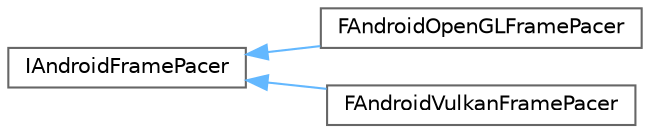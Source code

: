 digraph "Graphical Class Hierarchy"
{
 // INTERACTIVE_SVG=YES
 // LATEX_PDF_SIZE
  bgcolor="transparent";
  edge [fontname=Helvetica,fontsize=10,labelfontname=Helvetica,labelfontsize=10];
  node [fontname=Helvetica,fontsize=10,shape=box,height=0.2,width=0.4];
  rankdir="LR";
  Node0 [id="Node000000",label="IAndroidFramePacer",height=0.2,width=0.4,color="grey40", fillcolor="white", style="filled",URL="$dd/d30/structIAndroidFramePacer.html",tooltip="Android implementation of FGenericPlatformRHIFramePacer."];
  Node0 -> Node1 [id="edge5309_Node000000_Node000001",dir="back",color="steelblue1",style="solid",tooltip=" "];
  Node1 [id="Node000001",label="FAndroidOpenGLFramePacer",height=0.2,width=0.4,color="grey40", fillcolor="white", style="filled",URL="$dd/d35/structFAndroidOpenGLFramePacer.html",tooltip=" "];
  Node0 -> Node2 [id="edge5310_Node000000_Node000002",dir="back",color="steelblue1",style="solid",tooltip=" "];
  Node2 [id="Node000002",label="FAndroidVulkanFramePacer",height=0.2,width=0.4,color="grey40", fillcolor="white", style="filled",URL="$d4/d7c/structFAndroidVulkanFramePacer.html",tooltip=" "];
}
